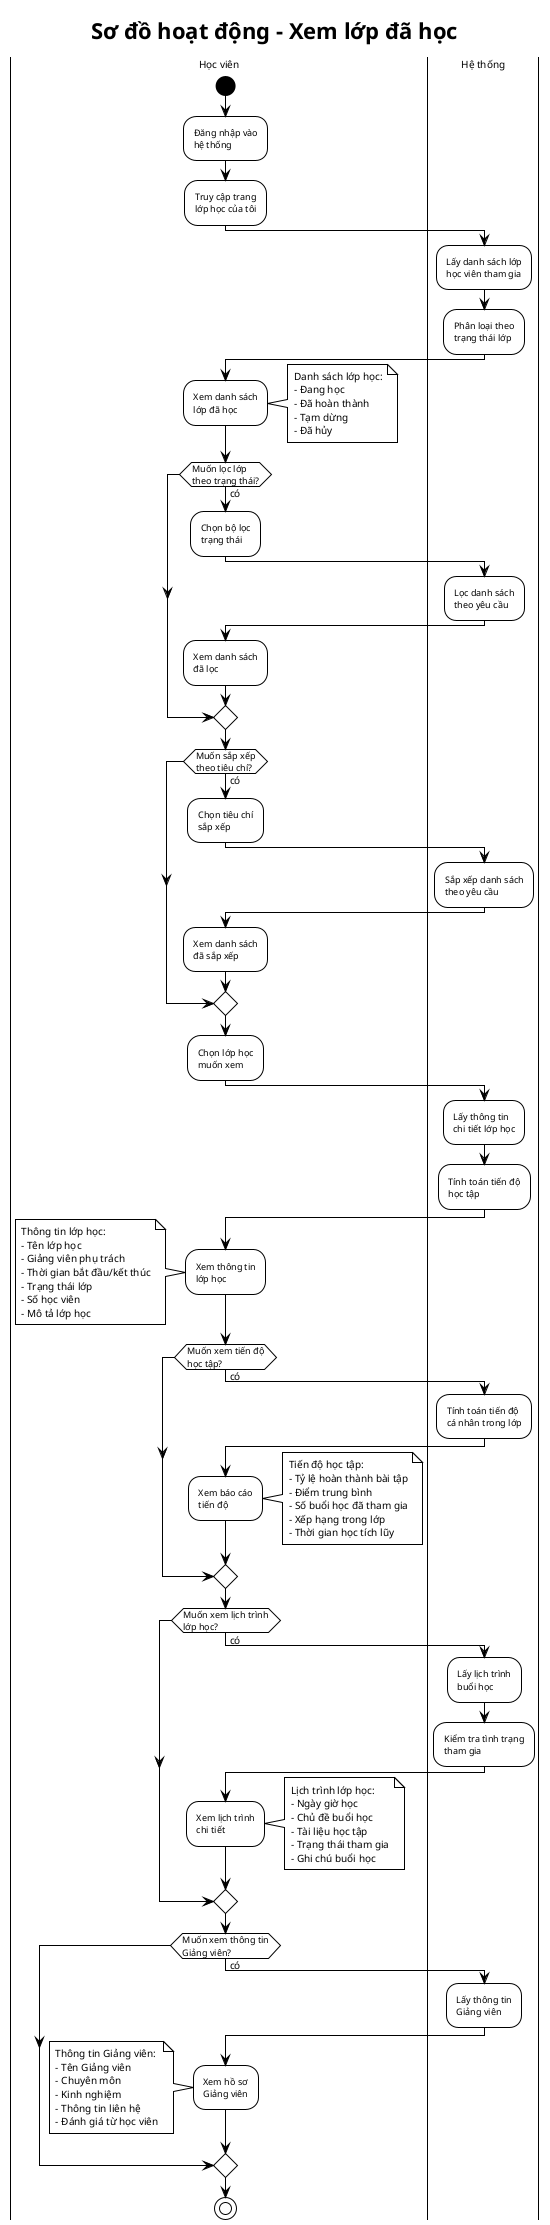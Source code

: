 @startuml "Sơ đồ hoạt động - Xem lớp đã học"
!theme plain
skinparam defaultFontSize 10
skinparam activityFontSize 9
skinparam swimlaneTitleFontSize 10
skinparam maxMessageSize 150
skinparam ranksep 60
skinparam activityStartColor black
skinparam activityEndColor black
skinparam activityEndColorBorder black
skinparam activityBarColor black
skinparam circledCharacterFontColor black

title Sơ đồ hoạt động - Xem lớp đã học

|Học viên|
start
:Đăng nhập vào\nhệ thống;
:Truy cập trang\nlớp học của tôi;

|Hệ thống|
:Lấy danh sách lớp\nhọc viên tham gia;
:Phân loại theo\ntrạng thái lớp;

|Học viên|
:Xem danh sách\nlớp đã học;

note right
  Danh sách lớp học:
  - Đang học
  - Đã hoàn thành
  - Tạm dừng
  - Đã hủy
end note

if (Muốn lọc lớp\ntheo trạng thái?) then (có)
  :Chọn bộ lọc\ntrạng thái;
  
  |Hệ thống|
  :Lọc danh sách\ntheo yêu cầu;
  
  |Học viên|
  :Xem danh sách\nđã lọc;
endif

if (Muốn sắp xếp\ntheo tiêu chí?) then (có)
  :Chọn tiêu chí\nsắp xếp;
  
  |Hệ thống|
  :Sắp xếp danh sách\ntheo yêu cầu;
  
  |Học viên|
  :Xem danh sách\nđã sắp xếp;
endif

:Chọn lớp học\nmuốn xem;

|Hệ thống|
:Lấy thông tin\nchi tiết lớp học;
:Tính toán tiến độ\nhọc tập;

|Học viên|
:Xem thông tin\nlớp học;

note left
  Thông tin lớp học:
  - Tên lớp học
  - Giảng viên phụ trách
  - Thời gian bắt đầu/kết thúc
  - Trạng thái lớp
  - Số học viên
  - Mô tả lớp học
end note

if (Muốn xem tiến độ\nhọc tập?) then (có)
  |Hệ thống|
  :Tính toán tiến độ\ncá nhân trong lớp;
  
  |Học viên|
  :Xem báo cáo\ntiến độ;
  
  note right
    Tiến độ học tập:
    - Tỷ lệ hoàn thành bài tập
    - Điểm trung bình
    - Số buổi học đã tham gia
    - Xếp hạng trong lớp
    - Thời gian học tích lũy
  end note
endif

if (Muốn xem lịch trình\nlớp học?) then (có)
  |Hệ thống|
  :Lấy lịch trình\nbuổi học;
  :Kiểm tra tình trạng\ntham gia;
  
  |Học viên|
  :Xem lịch trình\nchi tiết;
  
  note right
    Lịch trình lớp học:
    - Ngày giờ học
    - Chủ đề buổi học
    - Tài liệu học tập
    - Trạng thái tham gia
    - Ghi chú buổi học
  end note

endif

if (Muốn xem thông tin\nGiảng viên?) then (có)
  |Hệ thống|
  :Lấy thông tin\nGiảng viên;
  
  |Học viên|
  :Xem hồ sơ\nGiảng viên;
  
  note left
    Thông tin Giảng viên:
    - Tên Giảng viên
    - Chuyên môn
    - Kinh nghiệm
    - Thông tin liên hệ
    - Đánh giá từ học viên
  end note
endif

stop

@enduml
